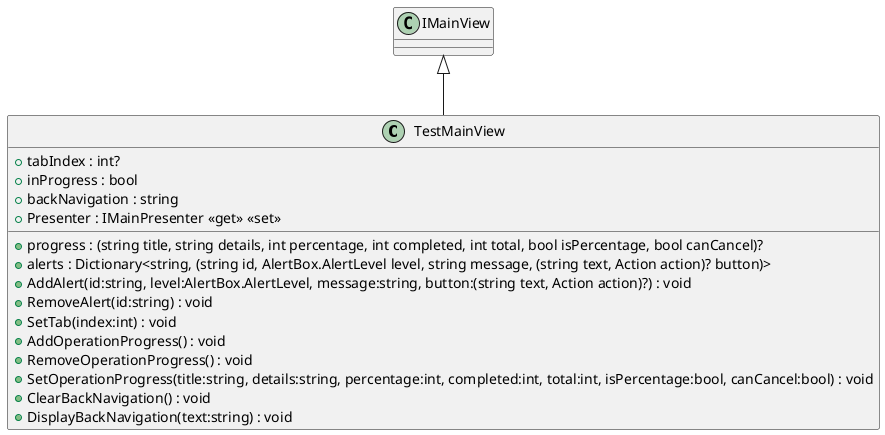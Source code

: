@startuml
class TestMainView {
    + tabIndex : int?
    + inProgress : bool
    + progress : (string title, string details, int percentage, int completed, int total, bool isPercentage, bool canCancel)?
    + backNavigation : string
    + Presenter : IMainPresenter <<get>> <<set>>
    + alerts : Dictionary<string, (string id, AlertBox.AlertLevel level, string message, (string text, Action action)? button)>
    + AddAlert(id:string, level:AlertBox.AlertLevel, message:string, button:(string text, Action action)?) : void
    + RemoveAlert(id:string) : void
    + SetTab(index:int) : void
    + AddOperationProgress() : void
    + RemoveOperationProgress() : void
    + SetOperationProgress(title:string, details:string, percentage:int, completed:int, total:int, isPercentage:bool, canCancel:bool) : void
    + ClearBackNavigation() : void
    + DisplayBackNavigation(text:string) : void
}
IMainView <|-- TestMainView
@enduml
